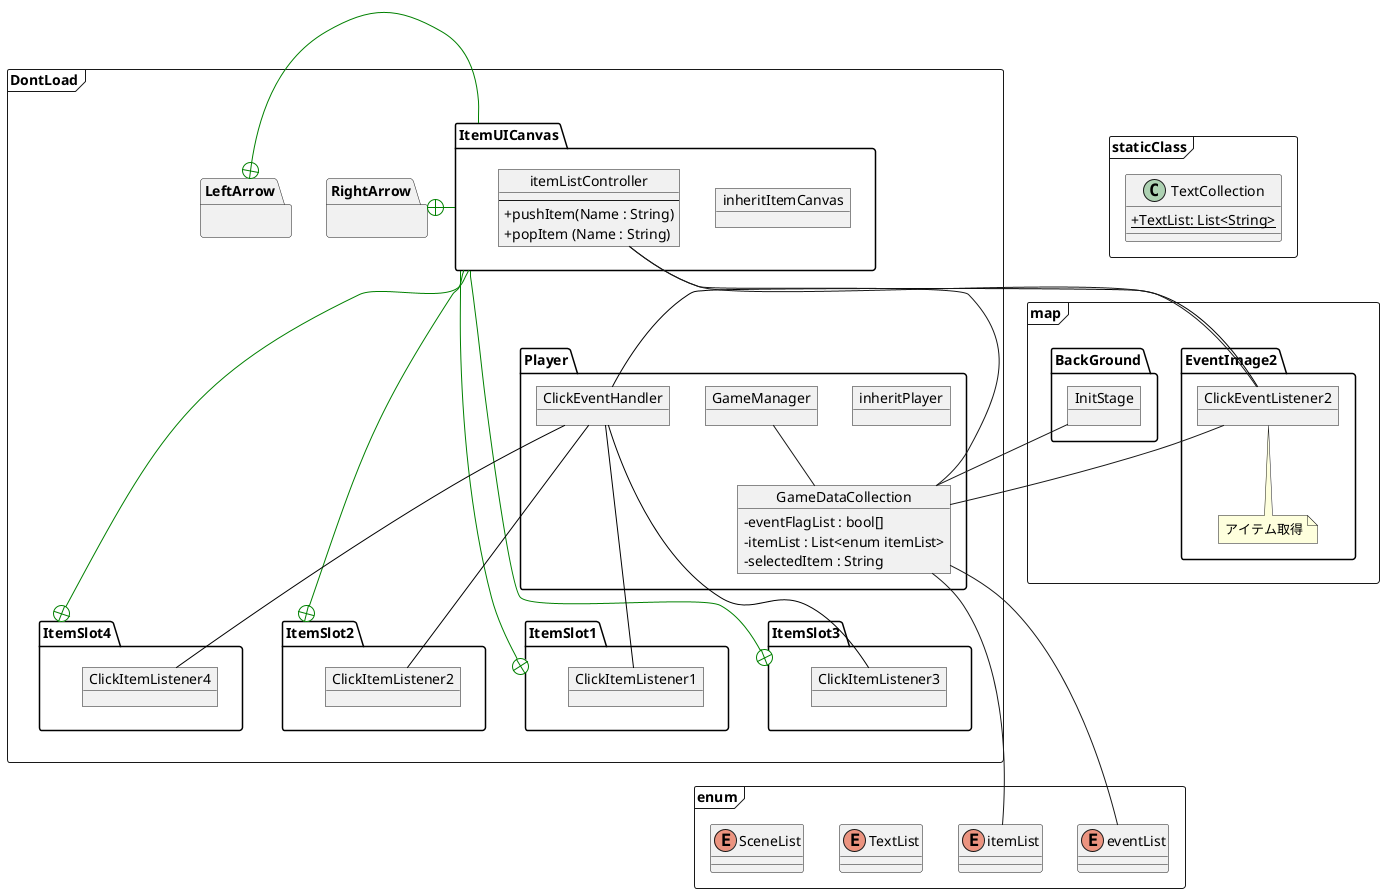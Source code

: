 @startuml
skinparam classAttributeIconSize 0
    frame DontLoad{
        package Player {
            object inheritPlayer
            object ClickEventHandler
            object GameDataCollection{
                - eventFlagList : bool[] 
                - itemList : List<enum itemList> 
                - selectedItem : String
            }
            object GameManager
        }
        'アイテムUI
        package ItemUICanvas{
            object inheritItemCanvas
            object itemListController{
                --
                + pushItem(Name : String)
                + popItem (Name : String)
            }
        }
        package ItemSlot1{
            object ClickItemListener1
        }
        package ItemSlot2{
            object ClickItemListener2
        }
        package ItemSlot3{
            object ClickItemListener3
        }
        package ItemSlot4{
            object ClickItemListener4
        }
        package RightArrow{}
        package LeftArrow{}
    }

    frame map{
        package BackGround{
            object InitStage
        }
        package EventImage2{
            object ClickEventListener2
            note bottom: アイテム取得
        }
    }

    frame enum{
        enum itemList
        enum eventList
        enum TextList
        enum SceneList
    }
    frame staticClass{
        class TextCollection{
            +{static} TextList: List<String>
        }
    }

    ItemUICanvas -[#Green]+ ItemSlot1
    ItemUICanvas -[#Green]+ ItemSlot2
    ItemUICanvas -[#Green]+ ItemSlot3
    ItemUICanvas -[#Green]+ ItemSlot4
    ItemUICanvas -[#Green]+ RightArrow
    ItemUICanvas -[#Green]+ LeftArrow

    ClickEventHandler -[#Black]--  ClickItemListener1
    ClickEventHandler -[#Black]--  ClickItemListener2
    ClickEventHandler -[#Black]--  ClickItemListener3
    ClickEventHandler -[#Black]--  ClickItemListener4

    ClickEventHandler -[#Black]-- ClickEventListener2



    GameDataCollection --- eventList
    GameDataCollection --- itemList


    itemListController --- GameDataCollection

    ClickEventListener2 -- GameDataCollection
    ClickEventListener2 --- itemListController
    InitStage -- GameDataCollection


    GameManager -- GameDataCollection

@enduml